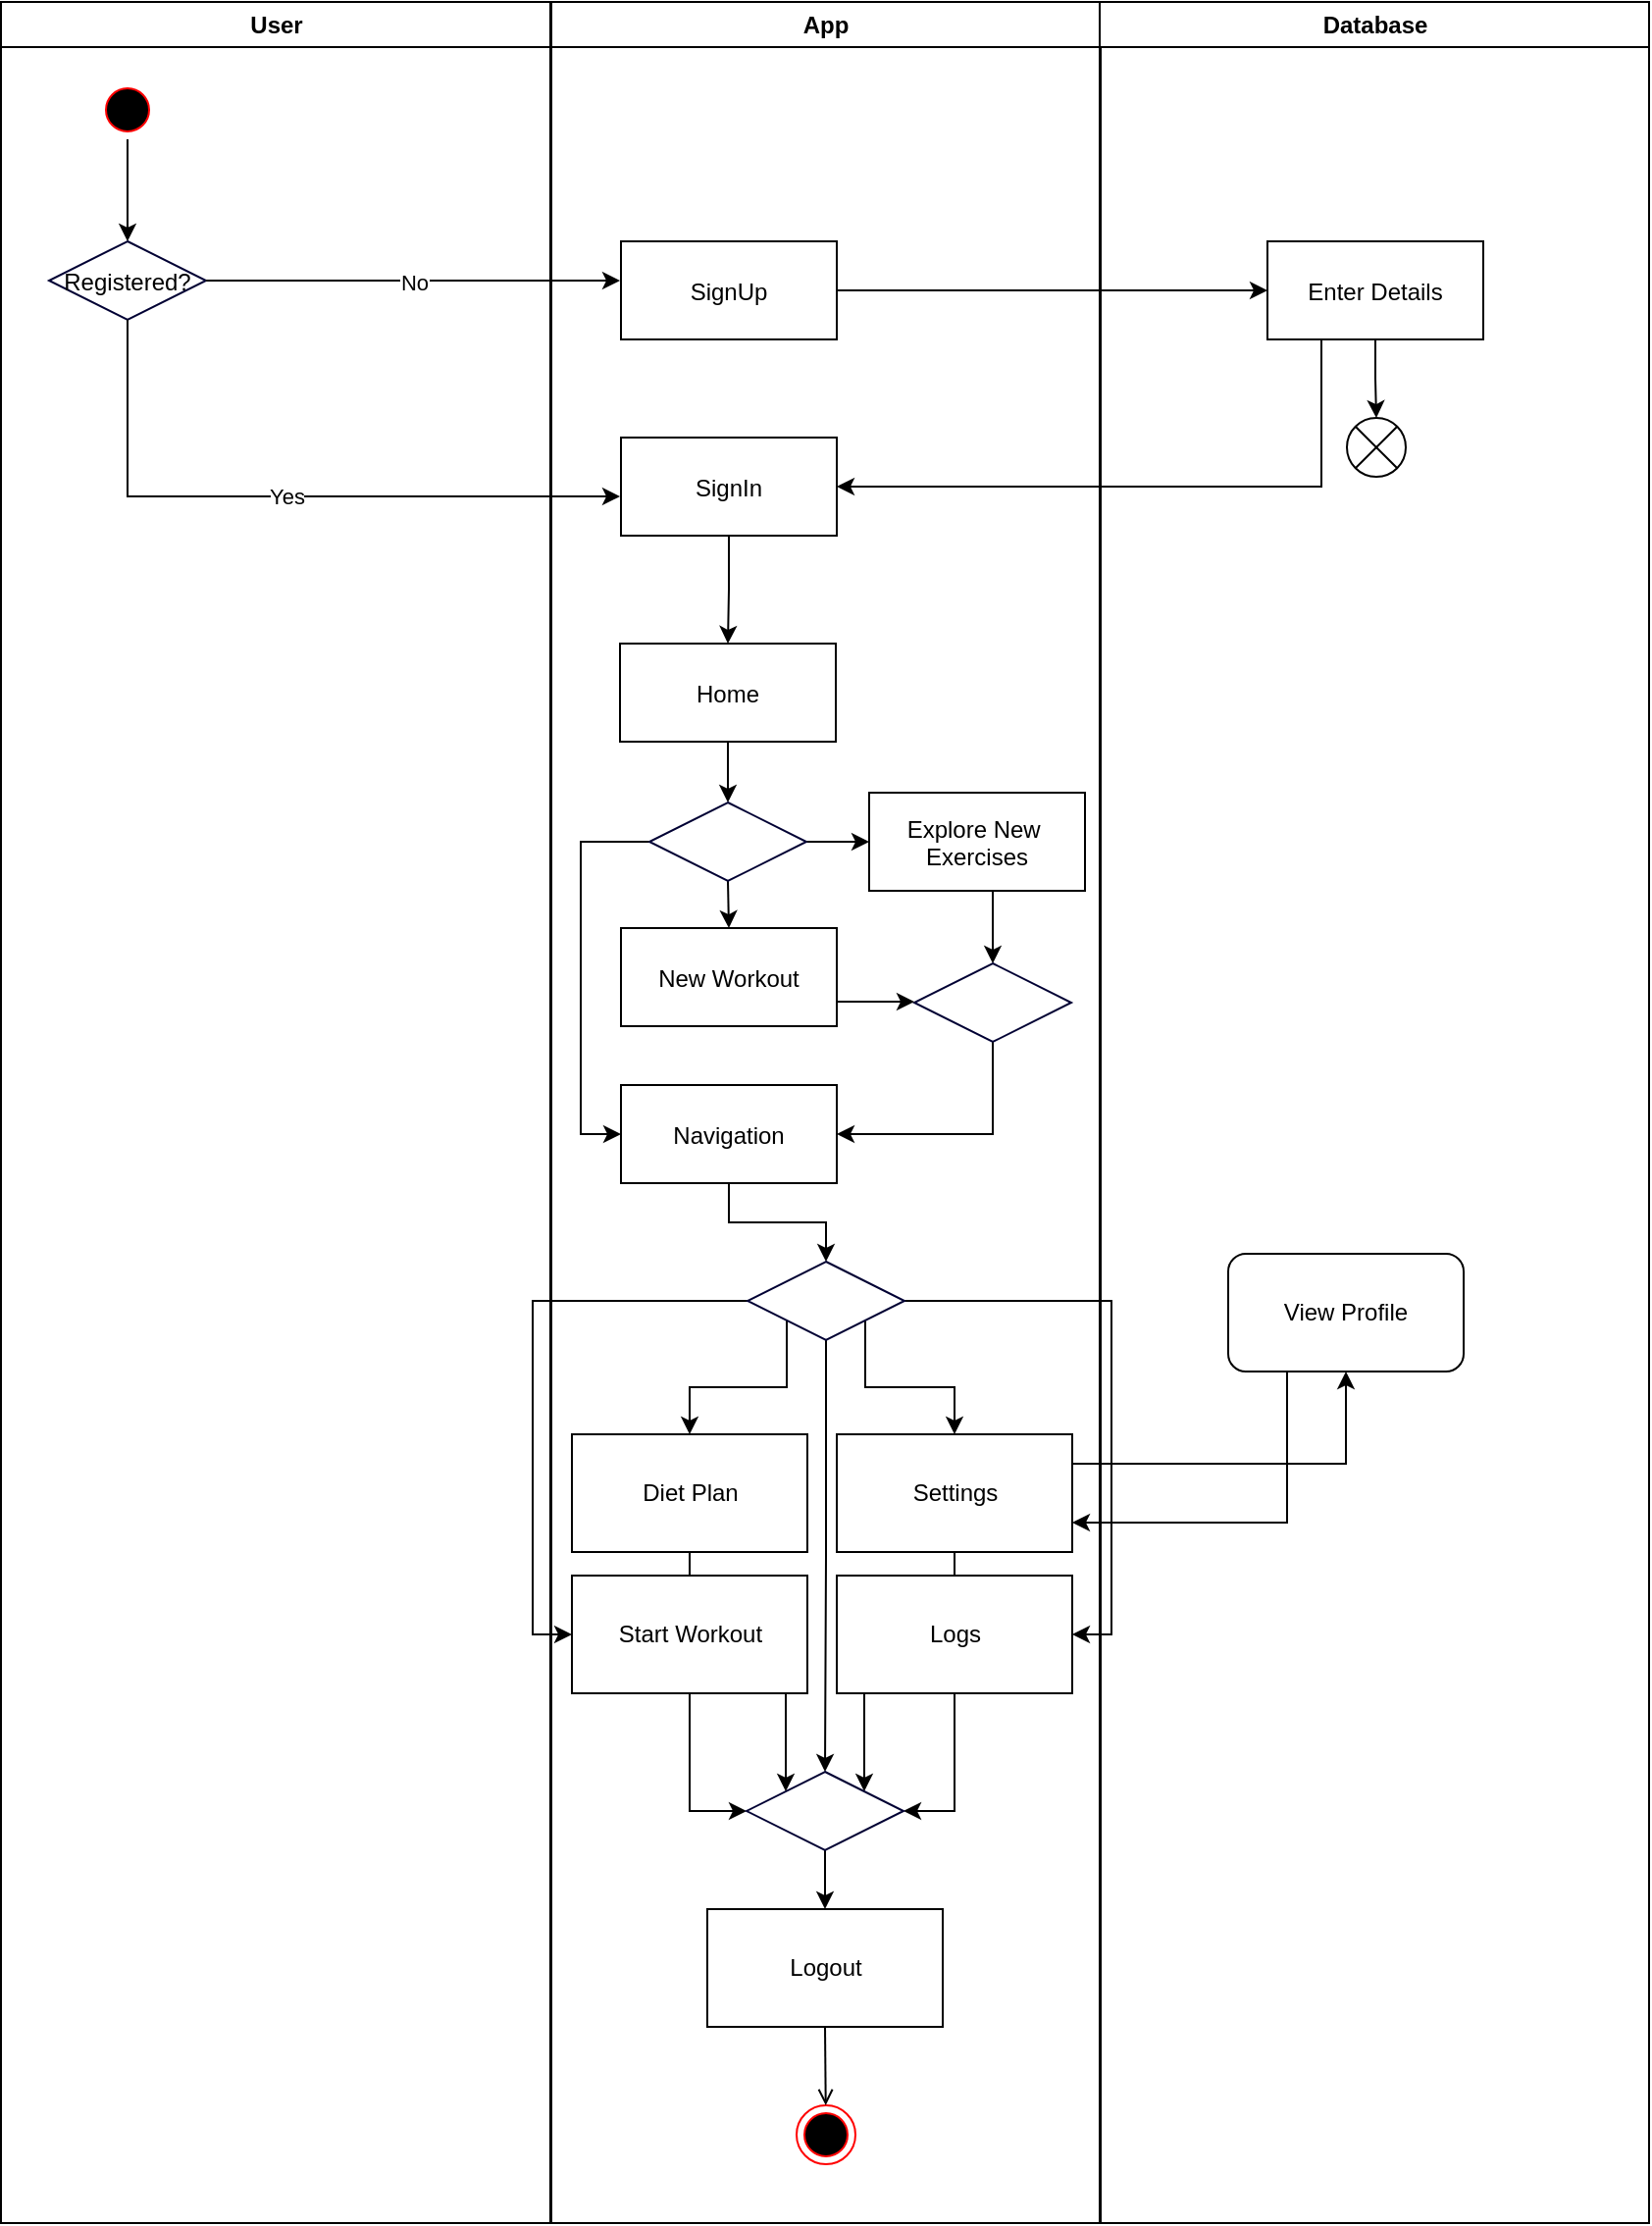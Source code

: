 <mxfile version="13.9.9" type="device"><diagram name="Page-1" id="e7e014a7-5840-1c2e-5031-d8a46d1fe8dd"><mxGraphModel dx="1086" dy="806" grid="1" gridSize="10" guides="1" tooltips="1" connect="1" arrows="1" fold="1" page="1" pageScale="1" pageWidth="1169" pageHeight="826" background="#ffffff" math="0" shadow="0"><root><mxCell id="0"/><mxCell id="1" parent="0"/><mxCell id="2" value="User" style="swimlane;whiteSpace=wrap" parent="1" vertex="1"><mxGeometry x="164.5" y="128" width="280" height="1132" as="geometry"/></mxCell><mxCell id="Rhvv9keJUhK2n2H2LoFS-45" style="edgeStyle=orthogonalEdgeStyle;rounded=0;orthogonalLoop=1;jettySize=auto;html=1;entryX=0.5;entryY=0;entryDx=0;entryDy=0;" parent="2" source="5" target="Rhvv9keJUhK2n2H2LoFS-41" edge="1"><mxGeometry relative="1" as="geometry"/></mxCell><mxCell id="5" value="" style="ellipse;shape=startState;fillColor=#000000;strokeColor=#ff0000;" parent="2" vertex="1"><mxGeometry x="49.5" y="40" width="30" height="30" as="geometry"/></mxCell><mxCell id="Rhvv9keJUhK2n2H2LoFS-41" value="Registered?" style="rhombus;fillColor=#FFFFFF;strokeColor=#000033;" parent="2" vertex="1"><mxGeometry x="24.5" y="122" width="80" height="40" as="geometry"/></mxCell><mxCell id="3" value="App" style="swimlane;whiteSpace=wrap" parent="1" vertex="1"><mxGeometry x="445" y="128" width="280" height="1132" as="geometry"><mxRectangle x="444.5" y="128" width="60" height="23" as="alternateBounds"/></mxGeometry></mxCell><mxCell id="ubONEbRbgu8QbQcu2lAA-58" style="edgeStyle=orthogonalEdgeStyle;rounded=0;orthogonalLoop=1;jettySize=auto;html=1;exitX=0.5;exitY=1;exitDx=0;exitDy=0;strokeColor=#000000;entryX=0;entryY=0.5;entryDx=0;entryDy=0;" edge="1" parent="3" source="ubONEbRbgu8QbQcu2lAA-43" target="ubONEbRbgu8QbQcu2lAA-67"><mxGeometry relative="1" as="geometry"><mxPoint x="71" y="1012" as="targetPoint"/><Array as="points"><mxPoint x="71" y="922"/></Array></mxGeometry></mxCell><mxCell id="8" value="SignIn" style="" parent="3" vertex="1"><mxGeometry x="35.5" y="222" width="110" height="50" as="geometry"/></mxCell><mxCell id="10" value="SignUp" style="" parent="3" vertex="1"><mxGeometry x="35.5" y="122" width="110" height="50" as="geometry"/></mxCell><mxCell id="Rhvv9keJUhK2n2H2LoFS-67" value="New Workout" style="" parent="3" vertex="1"><mxGeometry x="35.5" y="472" width="110" height="50" as="geometry"/></mxCell><mxCell id="ubONEbRbgu8QbQcu2lAA-46" style="edgeStyle=orthogonalEdgeStyle;rounded=0;orthogonalLoop=1;jettySize=auto;html=1;exitX=0.5;exitY=1;exitDx=0;exitDy=0;entryX=0.5;entryY=0;entryDx=0;entryDy=0;strokeColor=#000000;" edge="1" parent="3" source="Rhvv9keJUhK2n2H2LoFS-74" target="ubONEbRbgu8QbQcu2lAA-42"><mxGeometry relative="1" as="geometry"/></mxCell><mxCell id="Rhvv9keJUhK2n2H2LoFS-74" value="Navigation" style="" parent="3" vertex="1"><mxGeometry x="35.5" y="552" width="110" height="50" as="geometry"/></mxCell><mxCell id="ubONEbRbgu8QbQcu2lAA-39" value="Start Workout" style="rounded=0;whiteSpace=wrap;html=1;" vertex="1" parent="3"><mxGeometry x="10.5" y="802" width="120" height="60" as="geometry"/></mxCell><mxCell id="ubONEbRbgu8QbQcu2lAA-53" style="edgeStyle=orthogonalEdgeStyle;rounded=0;orthogonalLoop=1;jettySize=auto;html=1;exitX=0;exitY=0.5;exitDx=0;exitDy=0;entryX=0;entryY=0.5;entryDx=0;entryDy=0;strokeColor=#000000;" edge="1" parent="3" source="ubONEbRbgu8QbQcu2lAA-42" target="ubONEbRbgu8QbQcu2lAA-39"><mxGeometry relative="1" as="geometry"/></mxCell><mxCell id="ubONEbRbgu8QbQcu2lAA-54" style="edgeStyle=orthogonalEdgeStyle;rounded=0;orthogonalLoop=1;jettySize=auto;html=1;exitX=1;exitY=0.5;exitDx=0;exitDy=0;entryX=1;entryY=0.5;entryDx=0;entryDy=0;strokeColor=#000000;" edge="1" parent="3" source="ubONEbRbgu8QbQcu2lAA-42" target="ubONEbRbgu8QbQcu2lAA-45"><mxGeometry relative="1" as="geometry"/></mxCell><mxCell id="ubONEbRbgu8QbQcu2lAA-55" style="edgeStyle=orthogonalEdgeStyle;rounded=0;orthogonalLoop=1;jettySize=auto;html=1;exitX=0;exitY=1;exitDx=0;exitDy=0;entryX=0.5;entryY=0;entryDx=0;entryDy=0;strokeColor=#000000;" edge="1" parent="3" source="ubONEbRbgu8QbQcu2lAA-42" target="ubONEbRbgu8QbQcu2lAA-43"><mxGeometry relative="1" as="geometry"/></mxCell><mxCell id="ubONEbRbgu8QbQcu2lAA-56" style="edgeStyle=orthogonalEdgeStyle;rounded=0;orthogonalLoop=1;jettySize=auto;html=1;exitX=1;exitY=1;exitDx=0;exitDy=0;entryX=0.5;entryY=0;entryDx=0;entryDy=0;strokeColor=#000000;" edge="1" parent="3" source="ubONEbRbgu8QbQcu2lAA-42" target="ubONEbRbgu8QbQcu2lAA-44"><mxGeometry relative="1" as="geometry"/></mxCell><mxCell id="ubONEbRbgu8QbQcu2lAA-68" style="edgeStyle=orthogonalEdgeStyle;rounded=0;orthogonalLoop=1;jettySize=auto;html=1;exitX=0.5;exitY=1;exitDx=0;exitDy=0;strokeColor=#000000;" edge="1" parent="3" source="ubONEbRbgu8QbQcu2lAA-42" target="ubONEbRbgu8QbQcu2lAA-67"><mxGeometry relative="1" as="geometry"/></mxCell><mxCell id="ubONEbRbgu8QbQcu2lAA-42" value="" style="rhombus;fillColor=#FFFFFF;strokeColor=#000033;" vertex="1" parent="3"><mxGeometry x="100" y="642" width="80" height="40" as="geometry"/></mxCell><mxCell id="ubONEbRbgu8QbQcu2lAA-43" value="Diet Plan" style="rounded=0;whiteSpace=wrap;html=1;" vertex="1" parent="3"><mxGeometry x="10.5" y="730" width="120" height="60" as="geometry"/></mxCell><mxCell id="ubONEbRbgu8QbQcu2lAA-71" style="edgeStyle=orthogonalEdgeStyle;rounded=0;orthogonalLoop=1;jettySize=auto;html=1;exitX=0.5;exitY=1;exitDx=0;exitDy=0;entryX=1;entryY=0.5;entryDx=0;entryDy=0;strokeColor=#000000;" edge="1" parent="3" source="ubONEbRbgu8QbQcu2lAA-44" target="ubONEbRbgu8QbQcu2lAA-67"><mxGeometry relative="1" as="geometry"/></mxCell><mxCell id="ubONEbRbgu8QbQcu2lAA-44" value="Settings" style="rounded=0;whiteSpace=wrap;html=1;" vertex="1" parent="3"><mxGeometry x="145.5" y="730" width="120" height="60" as="geometry"/></mxCell><mxCell id="ubONEbRbgu8QbQcu2lAA-69" style="edgeStyle=orthogonalEdgeStyle;rounded=0;orthogonalLoop=1;jettySize=auto;html=1;exitX=0.25;exitY=1;exitDx=0;exitDy=0;strokeColor=#000000;entryX=1;entryY=0;entryDx=0;entryDy=0;" edge="1" parent="3" source="ubONEbRbgu8QbQcu2lAA-45" target="ubONEbRbgu8QbQcu2lAA-67"><mxGeometry relative="1" as="geometry"><mxPoint x="160" y="992" as="targetPoint"/><Array as="points"><mxPoint x="160" y="862"/></Array></mxGeometry></mxCell><mxCell id="ubONEbRbgu8QbQcu2lAA-45" value="Logs" style="rounded=0;whiteSpace=wrap;html=1;" vertex="1" parent="3"><mxGeometry x="145.5" y="802" width="120" height="60" as="geometry"/></mxCell><mxCell id="ubONEbRbgu8QbQcu2lAA-73" style="edgeStyle=orthogonalEdgeStyle;rounded=0;orthogonalLoop=1;jettySize=auto;html=1;exitX=0.5;exitY=1;exitDx=0;exitDy=0;entryX=0.5;entryY=0;entryDx=0;entryDy=0;strokeColor=#000000;" edge="1" parent="3" source="ubONEbRbgu8QbQcu2lAA-67" target="ubONEbRbgu8QbQcu2lAA-72"><mxGeometry relative="1" as="geometry"/></mxCell><mxCell id="ubONEbRbgu8QbQcu2lAA-67" value="" style="rhombus;fillColor=#FFFFFF;strokeColor=#000033;" vertex="1" parent="3"><mxGeometry x="99.5" y="902" width="80" height="40" as="geometry"/></mxCell><mxCell id="ubONEbRbgu8QbQcu2lAA-59" style="edgeStyle=orthogonalEdgeStyle;rounded=0;orthogonalLoop=1;jettySize=auto;html=1;exitX=0.75;exitY=1;exitDx=0;exitDy=0;strokeColor=#000000;entryX=0;entryY=0;entryDx=0;entryDy=0;" edge="1" parent="3" source="ubONEbRbgu8QbQcu2lAA-39" target="ubONEbRbgu8QbQcu2lAA-67"><mxGeometry relative="1" as="geometry"><mxPoint x="225" y="922" as="targetPoint"/><Array as="points"><mxPoint x="120" y="862"/></Array></mxGeometry></mxCell><mxCell id="38" value="" style="ellipse;shape=endState;fillColor=#000000;strokeColor=#ff0000" parent="3" vertex="1"><mxGeometry x="125" y="1072" width="30" height="30" as="geometry"/></mxCell><mxCell id="39" value="" style="endArrow=open;endFill=1;rounded=0;exitX=0.5;exitY=1;exitDx=0;exitDy=0;" parent="3" source="ubONEbRbgu8QbQcu2lAA-72" target="38" edge="1"><mxGeometry relative="1" as="geometry"><mxPoint x="140" y="1052" as="sourcePoint"/></mxGeometry></mxCell><mxCell id="ubONEbRbgu8QbQcu2lAA-72" value="Logout" style="rounded=0;whiteSpace=wrap;html=1;" vertex="1" parent="3"><mxGeometry x="79.5" y="972" width="120" height="60" as="geometry"/></mxCell><mxCell id="4" value="Database" style="swimlane;whiteSpace=wrap" parent="1" vertex="1"><mxGeometry x="724.5" y="128" width="280" height="1132" as="geometry"/></mxCell><mxCell id="Rhvv9keJUhK2n2H2LoFS-53" value="" style="shape=sumEllipse;perimeter=ellipsePerimeter;whiteSpace=wrap;html=1;backgroundOutline=1;" parent="4" vertex="1"><mxGeometry x="126" y="212" width="30" height="30" as="geometry"/></mxCell><mxCell id="ubONEbRbgu8QbQcu2lAA-61" value="View Profile" style="rounded=1;whiteSpace=wrap;html=1;" vertex="1" parent="4"><mxGeometry x="65.5" y="638" width="120" height="60" as="geometry"/></mxCell><mxCell id="Rhvv9keJUhK2n2H2LoFS-48" value="Yes" style="edgeStyle=orthogonalEdgeStyle;rounded=0;orthogonalLoop=1;jettySize=auto;html=1;exitX=0.5;exitY=1;exitDx=0;exitDy=0;" parent="1" source="Rhvv9keJUhK2n2H2LoFS-41" edge="1"><mxGeometry relative="1" as="geometry"><mxPoint x="480" y="380" as="targetPoint"/><Array as="points"><mxPoint x="229" y="380"/><mxPoint x="480" y="380"/></Array></mxGeometry></mxCell><mxCell id="Rhvv9keJUhK2n2H2LoFS-49" value="No" style="edgeStyle=orthogonalEdgeStyle;rounded=0;orthogonalLoop=1;jettySize=auto;html=1;exitX=1;exitY=0.5;exitDx=0;exitDy=0;" parent="1" source="Rhvv9keJUhK2n2H2LoFS-41" edge="1"><mxGeometry relative="1" as="geometry"><mxPoint x="480" y="270" as="targetPoint"/></mxGeometry></mxCell><mxCell id="Rhvv9keJUhK2n2H2LoFS-56" style="edgeStyle=orthogonalEdgeStyle;rounded=0;orthogonalLoop=1;jettySize=auto;html=1;exitX=0.5;exitY=1;exitDx=0;exitDy=0;entryX=0.5;entryY=0;entryDx=0;entryDy=0;" parent="1" source="Rhvv9keJUhK2n2H2LoFS-51" target="Rhvv9keJUhK2n2H2LoFS-53" edge="1"><mxGeometry relative="1" as="geometry"/></mxCell><mxCell id="Rhvv9keJUhK2n2H2LoFS-57" style="edgeStyle=orthogonalEdgeStyle;rounded=0;orthogonalLoop=1;jettySize=auto;html=1;exitX=0.25;exitY=1;exitDx=0;exitDy=0;entryX=1;entryY=0.5;entryDx=0;entryDy=0;" parent="1" source="Rhvv9keJUhK2n2H2LoFS-51" target="8" edge="1"><mxGeometry relative="1" as="geometry"><mxPoint x="720" y="380" as="targetPoint"/></mxGeometry></mxCell><mxCell id="Rhvv9keJUhK2n2H2LoFS-51" value="Enter Details" style="" parent="1" vertex="1"><mxGeometry x="810" y="250" width="110" height="50" as="geometry"/></mxCell><mxCell id="Rhvv9keJUhK2n2H2LoFS-52" style="edgeStyle=orthogonalEdgeStyle;rounded=0;orthogonalLoop=1;jettySize=auto;html=1;exitX=1;exitY=0.5;exitDx=0;exitDy=0;" parent="1" source="10" edge="1"><mxGeometry relative="1" as="geometry"><mxPoint x="810" y="275" as="targetPoint"/></mxGeometry></mxCell><mxCell id="Rhvv9keJUhK2n2H2LoFS-61" style="edgeStyle=orthogonalEdgeStyle;rounded=0;orthogonalLoop=1;jettySize=auto;html=1;exitX=0.5;exitY=1;exitDx=0;exitDy=0;" parent="1" source="Rhvv9keJUhK2n2H2LoFS-58" target="Rhvv9keJUhK2n2H2LoFS-60" edge="1"><mxGeometry relative="1" as="geometry"><mxPoint x="535" y="530" as="targetPoint"/></mxGeometry></mxCell><mxCell id="Rhvv9keJUhK2n2H2LoFS-58" value="Home" style="" parent="1" vertex="1"><mxGeometry x="480" y="455" width="110" height="50" as="geometry"/></mxCell><mxCell id="Rhvv9keJUhK2n2H2LoFS-59" style="edgeStyle=orthogonalEdgeStyle;rounded=0;orthogonalLoop=1;jettySize=auto;html=1;exitX=0.5;exitY=1;exitDx=0;exitDy=0;entryX=0.5;entryY=0;entryDx=0;entryDy=0;" parent="1" source="8" target="Rhvv9keJUhK2n2H2LoFS-58" edge="1"><mxGeometry relative="1" as="geometry"/></mxCell><mxCell id="Rhvv9keJUhK2n2H2LoFS-66" style="edgeStyle=orthogonalEdgeStyle;rounded=0;orthogonalLoop=1;jettySize=auto;html=1;exitX=1;exitY=0.5;exitDx=0;exitDy=0;entryX=0;entryY=0.5;entryDx=0;entryDy=0;" parent="1" source="Rhvv9keJUhK2n2H2LoFS-60" target="Rhvv9keJUhK2n2H2LoFS-64" edge="1"><mxGeometry relative="1" as="geometry"/></mxCell><mxCell id="Rhvv9keJUhK2n2H2LoFS-68" style="edgeStyle=orthogonalEdgeStyle;rounded=0;orthogonalLoop=1;jettySize=auto;html=1;exitX=0.5;exitY=1;exitDx=0;exitDy=0;entryX=0.5;entryY=0;entryDx=0;entryDy=0;" parent="1" source="Rhvv9keJUhK2n2H2LoFS-60" target="Rhvv9keJUhK2n2H2LoFS-67" edge="1"><mxGeometry relative="1" as="geometry"/></mxCell><mxCell id="Rhvv9keJUhK2n2H2LoFS-77" style="edgeStyle=orthogonalEdgeStyle;rounded=0;orthogonalLoop=1;jettySize=auto;html=1;exitX=0;exitY=0.5;exitDx=0;exitDy=0;entryX=0;entryY=0.5;entryDx=0;entryDy=0;" parent="1" source="Rhvv9keJUhK2n2H2LoFS-60" target="Rhvv9keJUhK2n2H2LoFS-74" edge="1"><mxGeometry relative="1" as="geometry"><mxPoint x="470" y="556" as="targetPoint"/><Array as="points"><mxPoint x="460" y="556"/><mxPoint x="460" y="705"/></Array></mxGeometry></mxCell><mxCell id="Rhvv9keJUhK2n2H2LoFS-60" value="" style="rhombus;fillColor=#FFFFFF;strokeColor=#000033;" parent="1" vertex="1"><mxGeometry x="495" y="536" width="80" height="40" as="geometry"/></mxCell><mxCell id="Rhvv9keJUhK2n2H2LoFS-71" style="edgeStyle=orthogonalEdgeStyle;rounded=0;orthogonalLoop=1;jettySize=auto;html=1;exitX=0.5;exitY=1;exitDx=0;exitDy=0;entryX=0.5;entryY=0;entryDx=0;entryDy=0;" parent="1" source="Rhvv9keJUhK2n2H2LoFS-64" target="Rhvv9keJUhK2n2H2LoFS-69" edge="1"><mxGeometry relative="1" as="geometry"><mxPoint x="670" y="610" as="targetPoint"/></mxGeometry></mxCell><mxCell id="Rhvv9keJUhK2n2H2LoFS-64" value="Explore New &#10;Exercises" style="" parent="1" vertex="1"><mxGeometry x="607" y="531" width="110" height="50" as="geometry"/></mxCell><mxCell id="Rhvv9keJUhK2n2H2LoFS-76" style="edgeStyle=orthogonalEdgeStyle;rounded=0;orthogonalLoop=1;jettySize=auto;html=1;exitX=0.5;exitY=1;exitDx=0;exitDy=0;entryX=1;entryY=0.5;entryDx=0;entryDy=0;" parent="1" source="Rhvv9keJUhK2n2H2LoFS-69" target="Rhvv9keJUhK2n2H2LoFS-74" edge="1"><mxGeometry relative="1" as="geometry"><mxPoint x="600" y="700" as="targetPoint"/></mxGeometry></mxCell><mxCell id="Rhvv9keJUhK2n2H2LoFS-69" value="" style="rhombus;fillColor=#FFFFFF;strokeColor=#000033;" parent="1" vertex="1"><mxGeometry x="630" y="618" width="80" height="40" as="geometry"/></mxCell><mxCell id="Rhvv9keJUhK2n2H2LoFS-72" style="edgeStyle=orthogonalEdgeStyle;rounded=0;orthogonalLoop=1;jettySize=auto;html=1;exitX=1;exitY=0.75;exitDx=0;exitDy=0;entryX=0;entryY=0.5;entryDx=0;entryDy=0;" parent="1" source="Rhvv9keJUhK2n2H2LoFS-67" target="Rhvv9keJUhK2n2H2LoFS-69" edge="1"><mxGeometry relative="1" as="geometry"/></mxCell><mxCell id="ubONEbRbgu8QbQcu2lAA-63" style="edgeStyle=orthogonalEdgeStyle;rounded=0;orthogonalLoop=1;jettySize=auto;html=1;exitX=1;exitY=0.25;exitDx=0;exitDy=0;entryX=0.5;entryY=1;entryDx=0;entryDy=0;strokeColor=#000000;" edge="1" parent="1" source="ubONEbRbgu8QbQcu2lAA-44" target="ubONEbRbgu8QbQcu2lAA-61"><mxGeometry relative="1" as="geometry"/></mxCell><mxCell id="ubONEbRbgu8QbQcu2lAA-66" style="edgeStyle=orthogonalEdgeStyle;rounded=0;orthogonalLoop=1;jettySize=auto;html=1;exitX=0.25;exitY=1;exitDx=0;exitDy=0;entryX=1;entryY=0.75;entryDx=0;entryDy=0;strokeColor=#000000;" edge="1" parent="1" source="ubONEbRbgu8QbQcu2lAA-61" target="ubONEbRbgu8QbQcu2lAA-44"><mxGeometry relative="1" as="geometry"/></mxCell></root></mxGraphModel></diagram></mxfile>